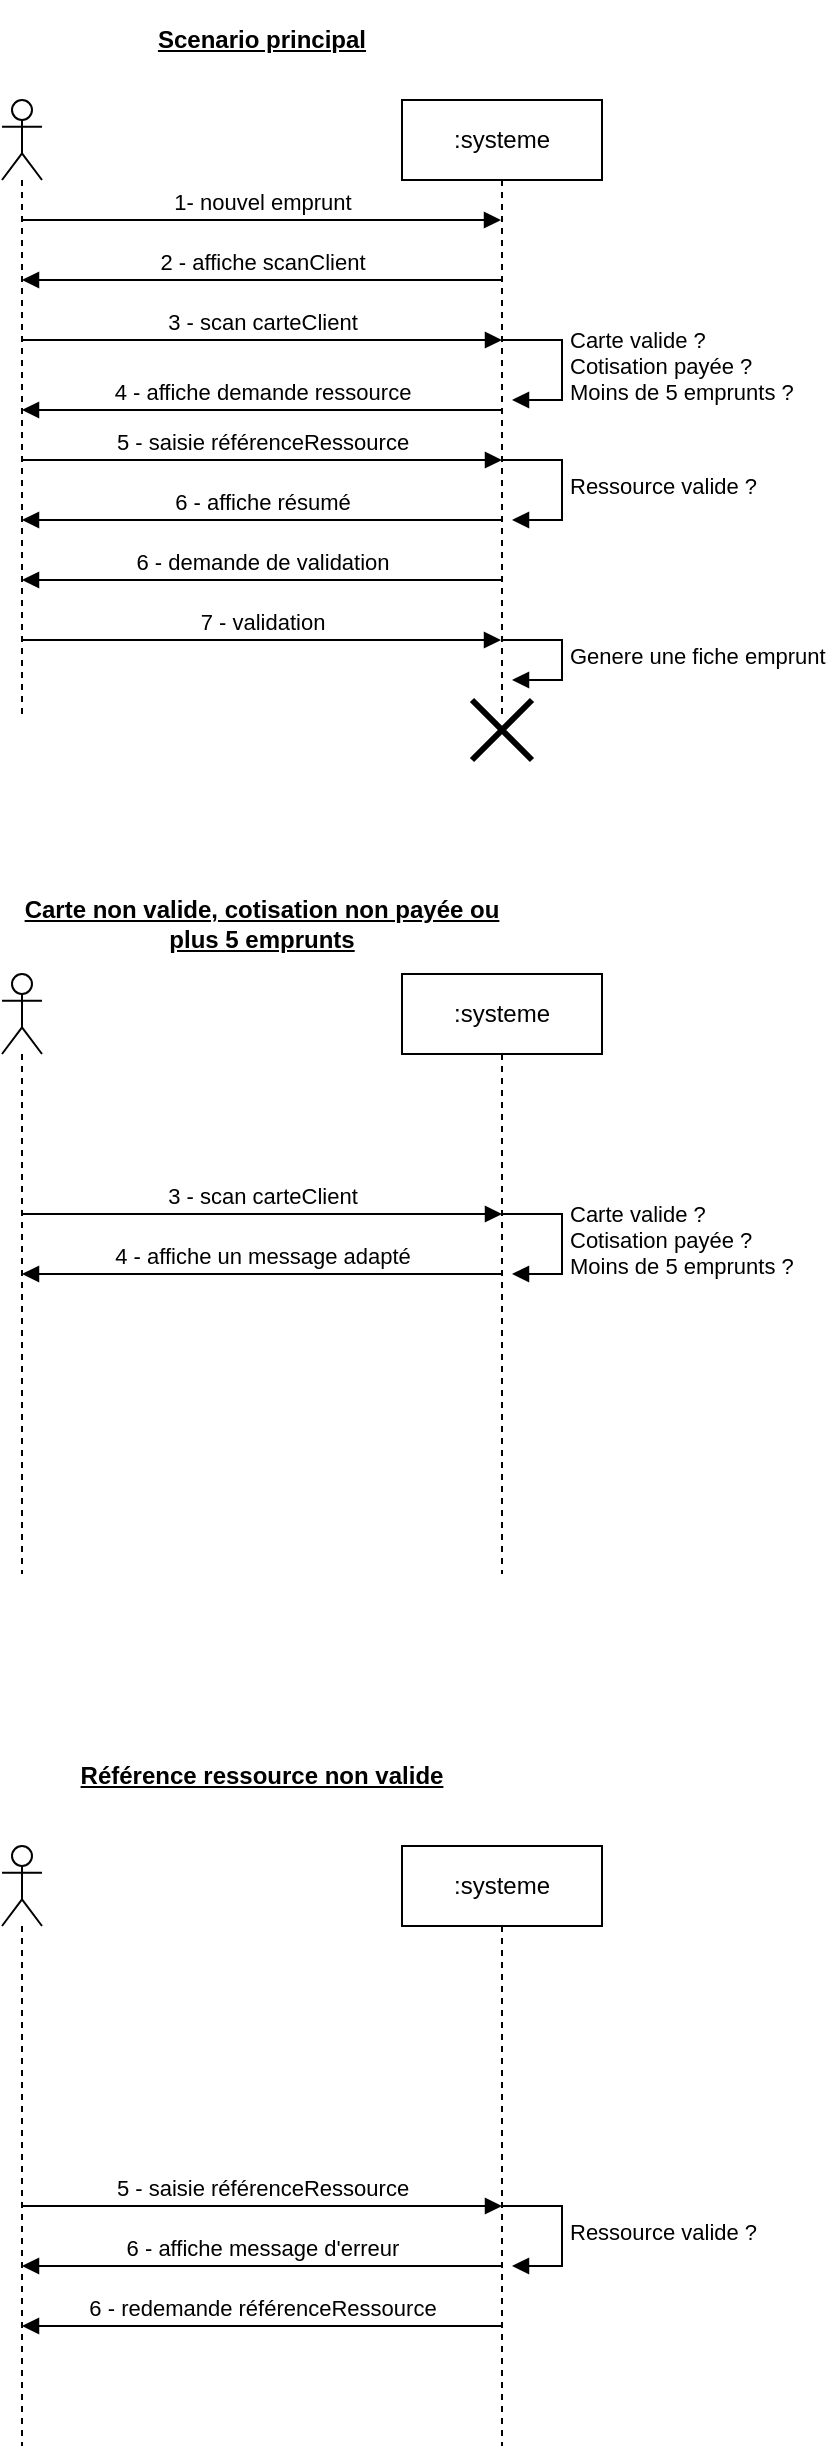 <mxfile version="20.8.16" type="device"><diagram name="Page-1" id="TucJpf1WzLXpM3vg69fH"><mxGraphModel dx="1359" dy="1243" grid="0" gridSize="10" guides="1" tooltips="1" connect="1" arrows="1" fold="1" page="0" pageScale="1" pageWidth="850" pageHeight="1100" background="none" math="0" shadow="0"><root><mxCell id="0"/><mxCell id="1" parent="0"/><mxCell id="lXTZxz5DnIVMn4hIMHGp-43" value=":systeme" style="shape=umlLifeline;perimeter=lifelinePerimeter;whiteSpace=wrap;html=1;container=1;dropTarget=0;collapsible=0;recursiveResize=0;outlineConnect=0;portConstraint=eastwest;newEdgeStyle={&quot;edgeStyle&quot;:&quot;elbowEdgeStyle&quot;,&quot;elbow&quot;:&quot;vertical&quot;,&quot;curved&quot;:0,&quot;rounded&quot;:0};" parent="1" vertex="1"><mxGeometry x="470" y="-24" width="100" height="310" as="geometry"/></mxCell><mxCell id="lXTZxz5DnIVMn4hIMHGp-44" value="" style="shape=umlLifeline;perimeter=lifelinePerimeter;whiteSpace=wrap;html=1;container=1;dropTarget=0;collapsible=0;recursiveResize=0;outlineConnect=0;portConstraint=eastwest;newEdgeStyle={&quot;edgeStyle&quot;:&quot;elbowEdgeStyle&quot;,&quot;elbow&quot;:&quot;vertical&quot;,&quot;curved&quot;:0,&quot;rounded&quot;:0};participant=umlActor;" parent="1" vertex="1"><mxGeometry x="270" y="-24" width="20" height="310" as="geometry"/></mxCell><mxCell id="lXTZxz5DnIVMn4hIMHGp-48" value="1- nouvel emprunt" style="html=1;verticalAlign=bottom;endArrow=block;edgeStyle=elbowEdgeStyle;elbow=vertical;curved=0;rounded=0;" parent="1" target="lXTZxz5DnIVMn4hIMHGp-43" edge="1"><mxGeometry width="80" relative="1" as="geometry"><mxPoint x="280" y="36.05" as="sourcePoint"/><mxPoint x="360" y="36.05" as="targetPoint"/></mxGeometry></mxCell><mxCell id="lXTZxz5DnIVMn4hIMHGp-49" value="2 - affiche scanClient" style="html=1;verticalAlign=bottom;endArrow=block;edgeStyle=elbowEdgeStyle;elbow=vertical;curved=0;rounded=0;" parent="1" source="lXTZxz5DnIVMn4hIMHGp-43" target="lXTZxz5DnIVMn4hIMHGp-44" edge="1"><mxGeometry width="80" relative="1" as="geometry"><mxPoint x="500" y="76" as="sourcePoint"/><mxPoint x="300" y="76" as="targetPoint"/><Array as="points"><mxPoint x="400" y="66"/></Array></mxGeometry></mxCell><mxCell id="lXTZxz5DnIVMn4hIMHGp-50" value="3 - scan carteClient" style="html=1;verticalAlign=bottom;endArrow=block;edgeStyle=elbowEdgeStyle;elbow=vertical;curved=0;rounded=0;" parent="1" source="lXTZxz5DnIVMn4hIMHGp-44" edge="1"><mxGeometry width="80" relative="1" as="geometry"><mxPoint x="290" y="46.05" as="sourcePoint"/><mxPoint x="520" y="96" as="targetPoint"/><Array as="points"><mxPoint x="380" y="96"/></Array></mxGeometry></mxCell><mxCell id="lXTZxz5DnIVMn4hIMHGp-53" value="&lt;div&gt;Carte valide ?&lt;/div&gt;&lt;div&gt;Cotisation payée ?&lt;br&gt;&lt;/div&gt;&lt;div&gt;Moins de 5 emprunts ?&lt;/div&gt;" style="html=1;align=left;spacingLeft=2;endArrow=block;rounded=0;edgeStyle=orthogonalEdgeStyle;curved=0;rounded=0;" parent="1" edge="1"><mxGeometry relative="1" as="geometry"><mxPoint x="520" y="96" as="sourcePoint"/><Array as="points"><mxPoint x="550" y="126"/></Array><mxPoint x="525" y="126.0" as="targetPoint"/></mxGeometry></mxCell><mxCell id="lXTZxz5DnIVMn4hIMHGp-54" value="4 - affiche demande ressource" style="html=1;verticalAlign=bottom;endArrow=block;edgeStyle=elbowEdgeStyle;elbow=vertical;curved=0;rounded=0;" parent="1" source="lXTZxz5DnIVMn4hIMHGp-43" target="lXTZxz5DnIVMn4hIMHGp-44" edge="1"><mxGeometry width="80" relative="1" as="geometry"><mxPoint x="530" y="76" as="sourcePoint"/><mxPoint x="290" y="76" as="targetPoint"/><Array as="points"><mxPoint x="500" y="126"/></Array></mxGeometry></mxCell><mxCell id="lXTZxz5DnIVMn4hIMHGp-55" value="5 - saisie référenceRessource" style="html=1;verticalAlign=bottom;endArrow=block;edgeStyle=elbowEdgeStyle;elbow=vertical;curved=0;rounded=0;" parent="1" edge="1"><mxGeometry width="80" relative="1" as="geometry"><mxPoint x="280" y="156" as="sourcePoint"/><mxPoint x="520" y="156" as="targetPoint"/><Array as="points"><mxPoint x="380" y="156"/></Array></mxGeometry></mxCell><mxCell id="lXTZxz5DnIVMn4hIMHGp-57" value="Ressource valide ?" style="html=1;align=left;spacingLeft=2;endArrow=block;rounded=0;edgeStyle=orthogonalEdgeStyle;curved=0;rounded=0;" parent="1" edge="1"><mxGeometry relative="1" as="geometry"><mxPoint x="520" y="156" as="sourcePoint"/><Array as="points"><mxPoint x="550" y="186"/></Array><mxPoint x="525" y="186.0" as="targetPoint"/></mxGeometry></mxCell><mxCell id="tjJm-lsWTxkAg4WXnmeV-1" value=":systeme" style="shape=umlLifeline;perimeter=lifelinePerimeter;whiteSpace=wrap;html=1;container=1;dropTarget=0;collapsible=0;recursiveResize=0;outlineConnect=0;portConstraint=eastwest;newEdgeStyle={&quot;edgeStyle&quot;:&quot;elbowEdgeStyle&quot;,&quot;elbow&quot;:&quot;vertical&quot;,&quot;curved&quot;:0,&quot;rounded&quot;:0};" parent="1" vertex="1"><mxGeometry x="470" y="413" width="100" height="300" as="geometry"/></mxCell><mxCell id="tjJm-lsWTxkAg4WXnmeV-2" value="" style="shape=umlLifeline;perimeter=lifelinePerimeter;whiteSpace=wrap;html=1;container=1;dropTarget=0;collapsible=0;recursiveResize=0;outlineConnect=0;portConstraint=eastwest;newEdgeStyle={&quot;edgeStyle&quot;:&quot;elbowEdgeStyle&quot;,&quot;elbow&quot;:&quot;vertical&quot;,&quot;curved&quot;:0,&quot;rounded&quot;:0};participant=umlActor;" parent="1" vertex="1"><mxGeometry x="270" y="413" width="20" height="300" as="geometry"/></mxCell><mxCell id="tjJm-lsWTxkAg4WXnmeV-5" value="3 - scan carteClient" style="html=1;verticalAlign=bottom;endArrow=block;edgeStyle=elbowEdgeStyle;elbow=vertical;curved=0;rounded=0;" parent="1" source="tjJm-lsWTxkAg4WXnmeV-2" edge="1"><mxGeometry width="80" relative="1" as="geometry"><mxPoint x="290" y="483.05" as="sourcePoint"/><mxPoint x="520" y="533" as="targetPoint"/><Array as="points"><mxPoint x="380" y="533"/></Array></mxGeometry></mxCell><mxCell id="tjJm-lsWTxkAg4WXnmeV-6" value="&lt;div&gt;Carte valide ?&lt;/div&gt;&lt;div&gt;Cotisation payée ?&lt;br&gt;&lt;/div&gt;&lt;div&gt;Moins de 5 emprunts ?&lt;/div&gt;" style="html=1;align=left;spacingLeft=2;endArrow=block;rounded=0;edgeStyle=orthogonalEdgeStyle;curved=0;rounded=0;" parent="1" edge="1"><mxGeometry relative="1" as="geometry"><mxPoint x="520" y="533" as="sourcePoint"/><Array as="points"><mxPoint x="550" y="563"/></Array><mxPoint x="525" y="563.0" as="targetPoint"/></mxGeometry></mxCell><mxCell id="tjJm-lsWTxkAg4WXnmeV-7" value="4 - affiche un message adapté" style="html=1;verticalAlign=bottom;endArrow=block;edgeStyle=elbowEdgeStyle;elbow=vertical;curved=0;rounded=0;" parent="1" source="tjJm-lsWTxkAg4WXnmeV-1" target="tjJm-lsWTxkAg4WXnmeV-2" edge="1"><mxGeometry width="80" relative="1" as="geometry"><mxPoint x="530" y="513" as="sourcePoint"/><mxPoint x="290" y="513" as="targetPoint"/><Array as="points"/></mxGeometry></mxCell><mxCell id="tjJm-lsWTxkAg4WXnmeV-11" value="Scenario principal" style="text;html=1;strokeColor=none;fillColor=none;align=center;verticalAlign=middle;whiteSpace=wrap;rounded=0;fontStyle=5" parent="1" vertex="1"><mxGeometry x="280" y="-74" width="240" height="40" as="geometry"/></mxCell><mxCell id="tjJm-lsWTxkAg4WXnmeV-12" value="Carte non valide, cotisation non payée ou plus 5 emprunts" style="text;html=1;strokeColor=none;fillColor=none;align=center;verticalAlign=middle;whiteSpace=wrap;rounded=0;fontStyle=5" parent="1" vertex="1"><mxGeometry x="270" y="373" width="260" height="30" as="geometry"/></mxCell><mxCell id="tjJm-lsWTxkAg4WXnmeV-33" value=":systeme" style="shape=umlLifeline;perimeter=lifelinePerimeter;whiteSpace=wrap;html=1;container=1;dropTarget=0;collapsible=0;recursiveResize=0;outlineConnect=0;portConstraint=eastwest;newEdgeStyle={&quot;edgeStyle&quot;:&quot;elbowEdgeStyle&quot;,&quot;elbow&quot;:&quot;vertical&quot;,&quot;curved&quot;:0,&quot;rounded&quot;:0};" parent="1" vertex="1"><mxGeometry x="470" y="849" width="100" height="300" as="geometry"/></mxCell><mxCell id="tjJm-lsWTxkAg4WXnmeV-34" value="" style="shape=umlLifeline;perimeter=lifelinePerimeter;whiteSpace=wrap;html=1;container=1;dropTarget=0;collapsible=0;recursiveResize=0;outlineConnect=0;portConstraint=eastwest;newEdgeStyle={&quot;edgeStyle&quot;:&quot;elbowEdgeStyle&quot;,&quot;elbow&quot;:&quot;vertical&quot;,&quot;curved&quot;:0,&quot;rounded&quot;:0};participant=umlActor;" parent="1" vertex="1"><mxGeometry x="270" y="849" width="20" height="300" as="geometry"/></mxCell><mxCell id="tjJm-lsWTxkAg4WXnmeV-40" value="5 - saisie référenceRessource" style="html=1;verticalAlign=bottom;endArrow=block;edgeStyle=elbowEdgeStyle;elbow=vertical;curved=0;rounded=0;" parent="1" edge="1"><mxGeometry width="80" relative="1" as="geometry"><mxPoint x="280" y="1029" as="sourcePoint"/><mxPoint x="520" y="1029" as="targetPoint"/><Array as="points"><mxPoint x="380" y="1029"/></Array></mxGeometry></mxCell><mxCell id="tjJm-lsWTxkAg4WXnmeV-41" value="Ressource valide ?" style="html=1;align=left;spacingLeft=2;endArrow=block;rounded=0;edgeStyle=orthogonalEdgeStyle;curved=0;rounded=0;" parent="1" edge="1"><mxGeometry relative="1" as="geometry"><mxPoint x="520" y="1029" as="sourcePoint"/><Array as="points"><mxPoint x="550" y="1059"/></Array><mxPoint x="525" y="1059" as="targetPoint"/></mxGeometry></mxCell><mxCell id="tjJm-lsWTxkAg4WXnmeV-42" value="6 - affiche message d'erreur" style="html=1;verticalAlign=bottom;endArrow=block;edgeStyle=elbowEdgeStyle;elbow=vertical;curved=0;rounded=0;" parent="1" edge="1"><mxGeometry width="80" relative="1" as="geometry"><mxPoint x="520" y="1059" as="sourcePoint"/><mxPoint x="280" y="1059" as="targetPoint"/><Array as="points"><mxPoint x="400" y="1059"/></Array></mxGeometry></mxCell><mxCell id="tjJm-lsWTxkAg4WXnmeV-43" value="Référence ressource non valide" style="text;html=1;strokeColor=none;fillColor=none;align=center;verticalAlign=middle;whiteSpace=wrap;rounded=0;fontStyle=5" parent="1" vertex="1"><mxGeometry x="270" y="799" width="260" height="30" as="geometry"/></mxCell><mxCell id="tjJm-lsWTxkAg4WXnmeV-44" value="6 - redemande référenceRessource" style="html=1;verticalAlign=bottom;endArrow=block;edgeStyle=elbowEdgeStyle;elbow=vertical;curved=0;rounded=0;" parent="1" source="tjJm-lsWTxkAg4WXnmeV-33" target="tjJm-lsWTxkAg4WXnmeV-34" edge="1"><mxGeometry width="80" relative="1" as="geometry"><mxPoint x="515" y="1089" as="sourcePoint"/><mxPoint x="285" y="1089" as="targetPoint"/><Array as="points"><mxPoint x="395" y="1089"/></Array></mxGeometry></mxCell><mxCell id="tjJm-lsWTxkAg4WXnmeV-45" value="" style="shape=umlDestroy;whiteSpace=wrap;html=1;strokeWidth=3;" parent="1" vertex="1"><mxGeometry x="505" y="276" width="30" height="30" as="geometry"/></mxCell><mxCell id="tjJm-lsWTxkAg4WXnmeV-47" value="6 - affiche résumé" style="html=1;verticalAlign=bottom;endArrow=block;rounded=0;" parent="1" source="lXTZxz5DnIVMn4hIMHGp-43" target="lXTZxz5DnIVMn4hIMHGp-44" edge="1"><mxGeometry width="80" relative="1" as="geometry"><mxPoint x="420" y="236" as="sourcePoint"/><mxPoint x="300" y="186" as="targetPoint"/><Array as="points"><mxPoint x="460" y="186"/></Array></mxGeometry></mxCell><mxCell id="tjJm-lsWTxkAg4WXnmeV-48" value="6 - demande de validation" style="html=1;verticalAlign=bottom;endArrow=block;rounded=0;" parent="1" source="lXTZxz5DnIVMn4hIMHGp-43" target="lXTZxz5DnIVMn4hIMHGp-44" edge="1"><mxGeometry width="80" relative="1" as="geometry"><mxPoint x="350" y="226" as="sourcePoint"/><mxPoint x="430" y="226" as="targetPoint"/><Array as="points"><mxPoint x="500" y="216"/></Array></mxGeometry></mxCell><mxCell id="tjJm-lsWTxkAg4WXnmeV-50" value="7 - validation" style="html=1;verticalAlign=bottom;endArrow=block;rounded=0;" parent="1" target="lXTZxz5DnIVMn4hIMHGp-43" edge="1"><mxGeometry width="80" relative="1" as="geometry"><mxPoint x="280" y="246" as="sourcePoint"/><mxPoint x="360" y="246" as="targetPoint"/></mxGeometry></mxCell><mxCell id="tjJm-lsWTxkAg4WXnmeV-52" value="Genere une fiche emprunt" style="edgeStyle=orthogonalEdgeStyle;html=1;align=left;spacingLeft=2;endArrow=block;rounded=0;entryX=1;entryY=0;" parent="1" edge="1"><mxGeometry relative="1" as="geometry"><mxPoint x="520" y="246" as="sourcePoint"/><Array as="points"><mxPoint x="550" y="246"/></Array><mxPoint x="525" y="266" as="targetPoint"/></mxGeometry></mxCell></root></mxGraphModel></diagram></mxfile>